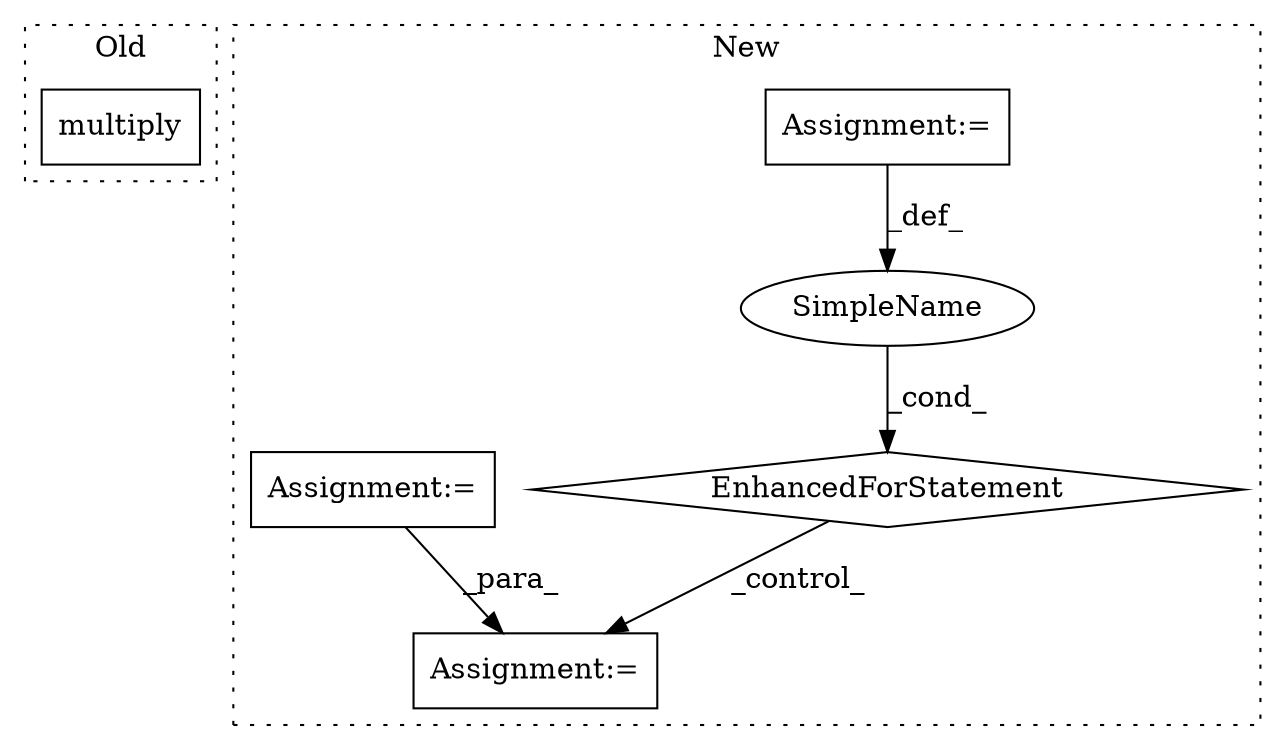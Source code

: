 digraph G {
subgraph cluster0 {
1 [label="multiply" a="32" s="3735,3825" l="9,1" shape="box"];
label = "Old";
style="dotted";
}
subgraph cluster1 {
2 [label="EnhancedForStatement" a="70" s="3804,3894" l="61,2" shape="diamond"];
3 [label="Assignment:=" a="7" s="4220" l="1" shape="box"];
4 [label="SimpleName" a="42" s="3869" l="11" shape="ellipse"];
5 [label="Assignment:=" a="7" s="3804,3894" l="61,2" shape="box"];
6 [label="Assignment:=" a="7" s="3680" l="1" shape="box"];
label = "New";
style="dotted";
}
2 -> 3 [label="_control_"];
4 -> 2 [label="_cond_"];
5 -> 4 [label="_def_"];
6 -> 3 [label="_para_"];
}